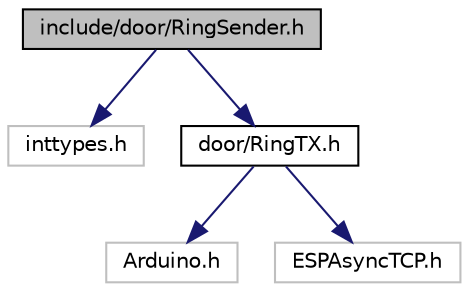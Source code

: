 digraph "include/door/RingSender.h"
{
 // LATEX_PDF_SIZE
  edge [fontname="Helvetica",fontsize="10",labelfontname="Helvetica",labelfontsize="10"];
  node [fontname="Helvetica",fontsize="10",shape=record];
  Node1 [label="include/door/RingSender.h",height=0.2,width=0.4,color="black", fillcolor="grey75", style="filled", fontcolor="black",tooltip="RingSender class."];
  Node1 -> Node2 [color="midnightblue",fontsize="10",style="solid",fontname="Helvetica"];
  Node2 [label="inttypes.h",height=0.2,width=0.4,color="grey75", fillcolor="white", style="filled",tooltip=" "];
  Node1 -> Node3 [color="midnightblue",fontsize="10",style="solid",fontname="Helvetica"];
  Node3 [label="door/RingTX.h",height=0.2,width=0.4,color="black", fillcolor="white", style="filled",URL="$RingTX_8h.html",tooltip="RingTX class."];
  Node3 -> Node4 [color="midnightblue",fontsize="10",style="solid",fontname="Helvetica"];
  Node4 [label="Arduino.h",height=0.2,width=0.4,color="grey75", fillcolor="white", style="filled",tooltip=" "];
  Node3 -> Node5 [color="midnightblue",fontsize="10",style="solid",fontname="Helvetica"];
  Node5 [label="ESPAsyncTCP.h",height=0.2,width=0.4,color="grey75", fillcolor="white", style="filled",tooltip=" "];
}
